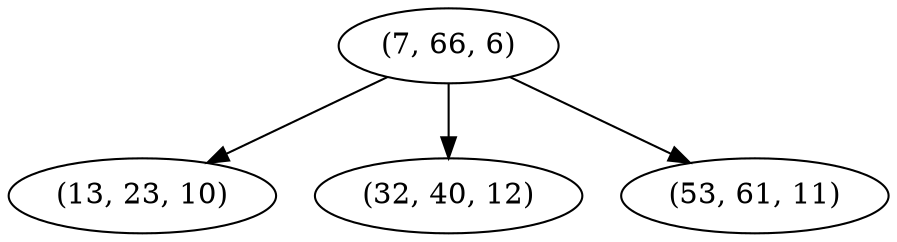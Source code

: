 digraph tree {
    "(7, 66, 6)";
    "(13, 23, 10)";
    "(32, 40, 12)";
    "(53, 61, 11)";
    "(7, 66, 6)" -> "(13, 23, 10)";
    "(7, 66, 6)" -> "(32, 40, 12)";
    "(7, 66, 6)" -> "(53, 61, 11)";
}
